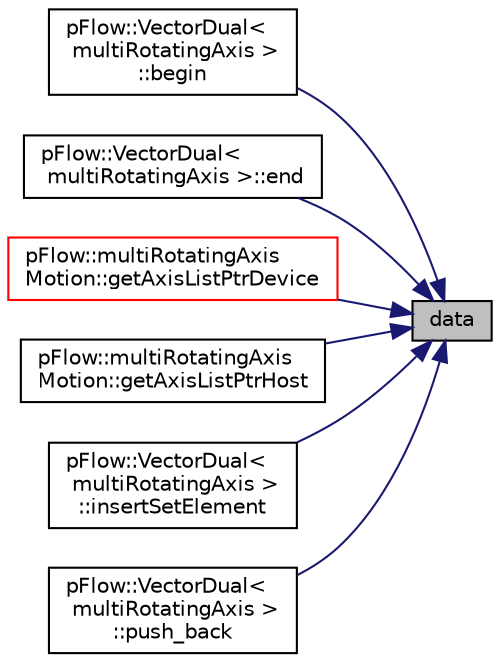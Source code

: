 digraph "data"
{
 // LATEX_PDF_SIZE
  edge [fontname="Helvetica",fontsize="10",labelfontname="Helvetica",labelfontsize="10"];
  node [fontname="Helvetica",fontsize="10",shape=record];
  rankdir="RL";
  Node1 [label="data",height=0.2,width=0.4,color="black", fillcolor="grey75", style="filled", fontcolor="black",tooltip=" "];
  Node1 -> Node2 [dir="back",color="midnightblue",fontsize="10",style="solid",fontname="Helvetica"];
  Node2 [label="pFlow::VectorDual\<\l multiRotatingAxis \>\l::begin",height=0.2,width=0.4,color="black", fillcolor="white", style="filled",URL="$classpFlow_1_1VectorDual.html#abdd160513aab643288381dc9005aa806",tooltip=" "];
  Node1 -> Node3 [dir="back",color="midnightblue",fontsize="10",style="solid",fontname="Helvetica"];
  Node3 [label="pFlow::VectorDual\<\l multiRotatingAxis \>::end",height=0.2,width=0.4,color="black", fillcolor="white", style="filled",URL="$classpFlow_1_1VectorDual.html#a23cdfc0d0861e37574e6e7b72acbb35e",tooltip=" "];
  Node1 -> Node4 [dir="back",color="midnightblue",fontsize="10",style="solid",fontname="Helvetica"];
  Node4 [label="pFlow::multiRotatingAxis\lMotion::getAxisListPtrDevice",height=0.2,width=0.4,color="red", fillcolor="white", style="filled",URL="$classpFlow_1_1multiRotatingAxisMotion.html#aab8f95b8f6db448ecf30dc49e72e34b4",tooltip="Pointer to axis list on device."];
  Node1 -> Node6 [dir="back",color="midnightblue",fontsize="10",style="solid",fontname="Helvetica"];
  Node6 [label="pFlow::multiRotatingAxis\lMotion::getAxisListPtrHost",height=0.2,width=0.4,color="black", fillcolor="white", style="filled",URL="$classpFlow_1_1multiRotatingAxisMotion.html#af48f2a7fc2e975642270c32a6952844b",tooltip="Pointer to axis list on host side."];
  Node1 -> Node7 [dir="back",color="midnightblue",fontsize="10",style="solid",fontname="Helvetica"];
  Node7 [label="pFlow::VectorDual\<\l multiRotatingAxis \>\l::insertSetElement",height=0.2,width=0.4,color="black", fillcolor="white", style="filled",URL="$classpFlow_1_1VectorDual.html#a34bb429dcb71153499f3ef45195b2071",tooltip=" "];
  Node1 -> Node8 [dir="back",color="midnightblue",fontsize="10",style="solid",fontname="Helvetica"];
  Node8 [label="pFlow::VectorDual\<\l multiRotatingAxis \>\l::push_back",height=0.2,width=0.4,color="black", fillcolor="white", style="filled",URL="$classpFlow_1_1VectorDual.html#aa212f884f1d546a284420c4b752933a7",tooltip=" "];
}
